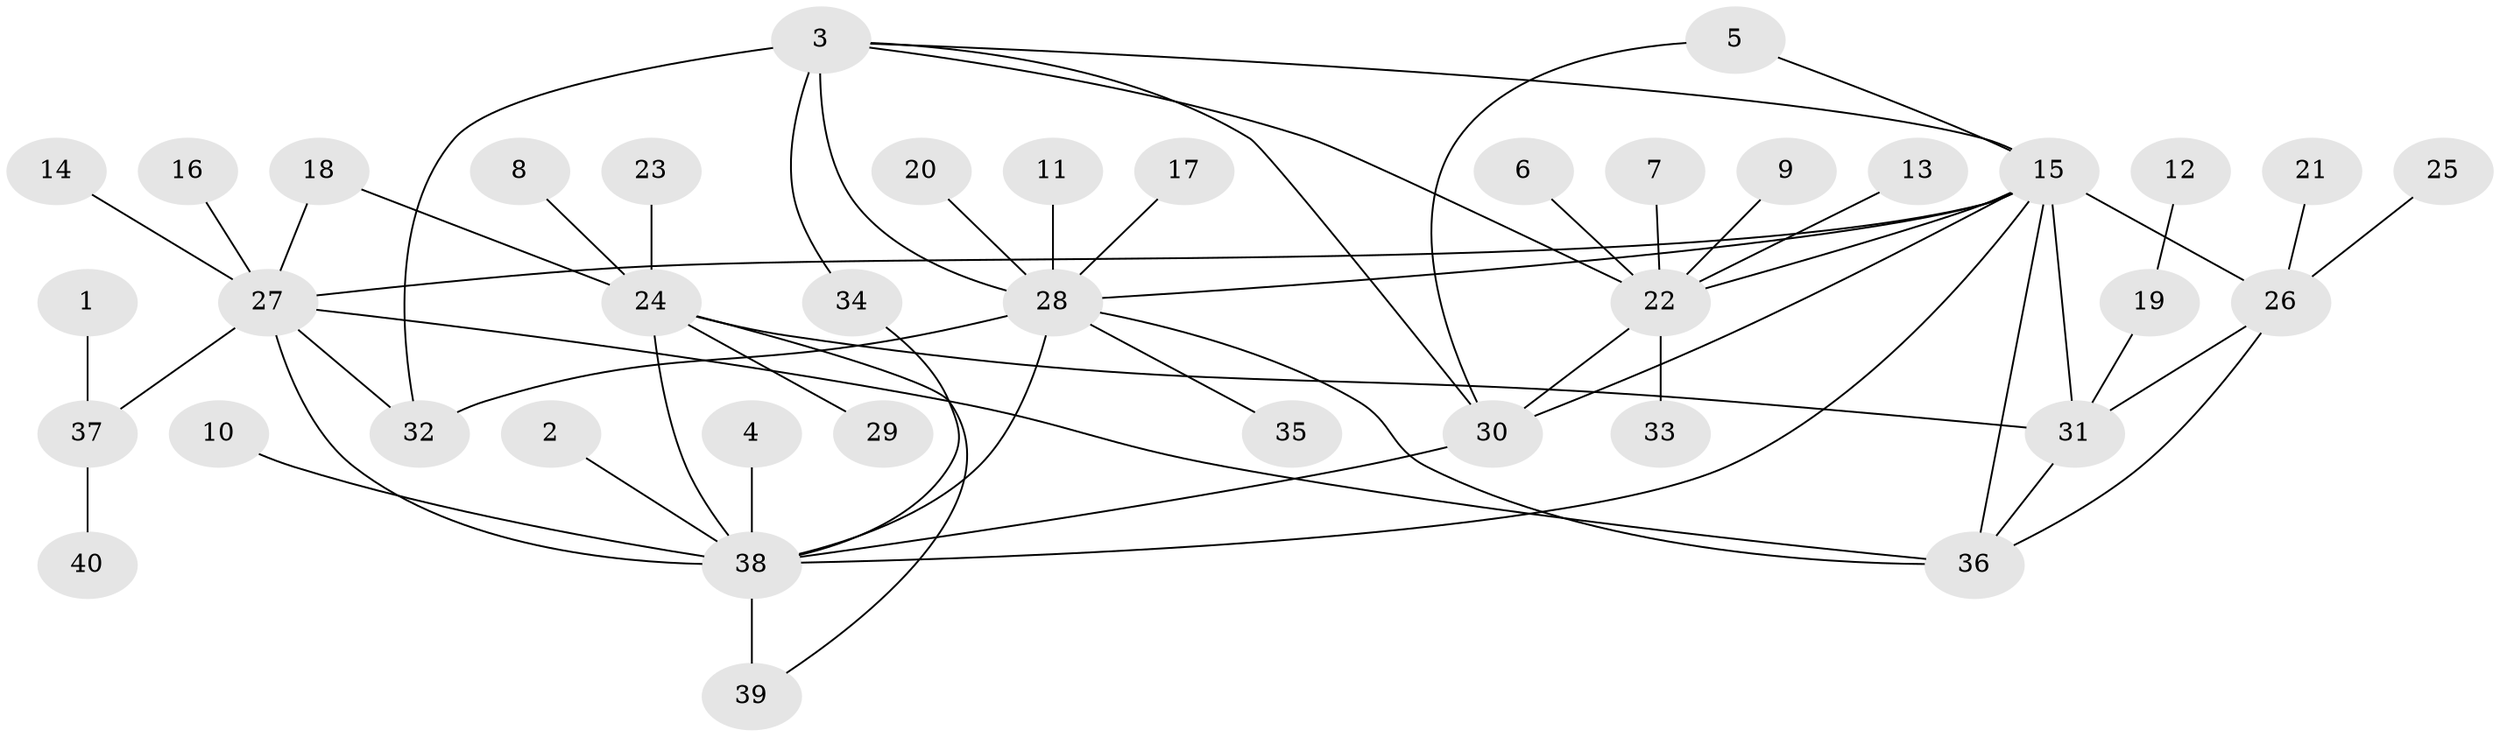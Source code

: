 // original degree distribution, {7: 0.075, 8: 0.025, 4: 0.0625, 6: 0.0375, 10: 0.025, 5: 0.0375, 11: 0.0125, 3: 0.0125, 1: 0.5625, 2: 0.15}
// Generated by graph-tools (version 1.1) at 2025/26/03/09/25 03:26:36]
// undirected, 40 vertices, 58 edges
graph export_dot {
graph [start="1"]
  node [color=gray90,style=filled];
  1;
  2;
  3;
  4;
  5;
  6;
  7;
  8;
  9;
  10;
  11;
  12;
  13;
  14;
  15;
  16;
  17;
  18;
  19;
  20;
  21;
  22;
  23;
  24;
  25;
  26;
  27;
  28;
  29;
  30;
  31;
  32;
  33;
  34;
  35;
  36;
  37;
  38;
  39;
  40;
  1 -- 37 [weight=1.0];
  2 -- 38 [weight=1.0];
  3 -- 15 [weight=1.0];
  3 -- 22 [weight=1.0];
  3 -- 28 [weight=2.0];
  3 -- 30 [weight=1.0];
  3 -- 32 [weight=1.0];
  3 -- 34 [weight=1.0];
  4 -- 38 [weight=1.0];
  5 -- 15 [weight=1.0];
  5 -- 30 [weight=1.0];
  6 -- 22 [weight=1.0];
  7 -- 22 [weight=1.0];
  8 -- 24 [weight=1.0];
  9 -- 22 [weight=1.0];
  10 -- 38 [weight=1.0];
  11 -- 28 [weight=1.0];
  12 -- 19 [weight=1.0];
  13 -- 22 [weight=1.0];
  14 -- 27 [weight=1.0];
  15 -- 22 [weight=2.0];
  15 -- 26 [weight=1.0];
  15 -- 27 [weight=1.0];
  15 -- 28 [weight=1.0];
  15 -- 30 [weight=1.0];
  15 -- 31 [weight=1.0];
  15 -- 36 [weight=1.0];
  15 -- 38 [weight=1.0];
  16 -- 27 [weight=1.0];
  17 -- 28 [weight=1.0];
  18 -- 24 [weight=1.0];
  18 -- 27 [weight=1.0];
  19 -- 31 [weight=1.0];
  20 -- 28 [weight=1.0];
  21 -- 26 [weight=1.0];
  22 -- 30 [weight=1.0];
  22 -- 33 [weight=1.0];
  23 -- 24 [weight=1.0];
  24 -- 29 [weight=1.0];
  24 -- 31 [weight=1.0];
  24 -- 38 [weight=2.0];
  24 -- 39 [weight=1.0];
  25 -- 26 [weight=1.0];
  26 -- 31 [weight=1.0];
  26 -- 36 [weight=1.0];
  27 -- 32 [weight=2.0];
  27 -- 36 [weight=1.0];
  27 -- 37 [weight=4.0];
  27 -- 38 [weight=1.0];
  28 -- 32 [weight=2.0];
  28 -- 35 [weight=1.0];
  28 -- 36 [weight=1.0];
  28 -- 38 [weight=1.0];
  30 -- 38 [weight=1.0];
  31 -- 36 [weight=1.0];
  34 -- 38 [weight=1.0];
  37 -- 40 [weight=1.0];
  38 -- 39 [weight=2.0];
}
